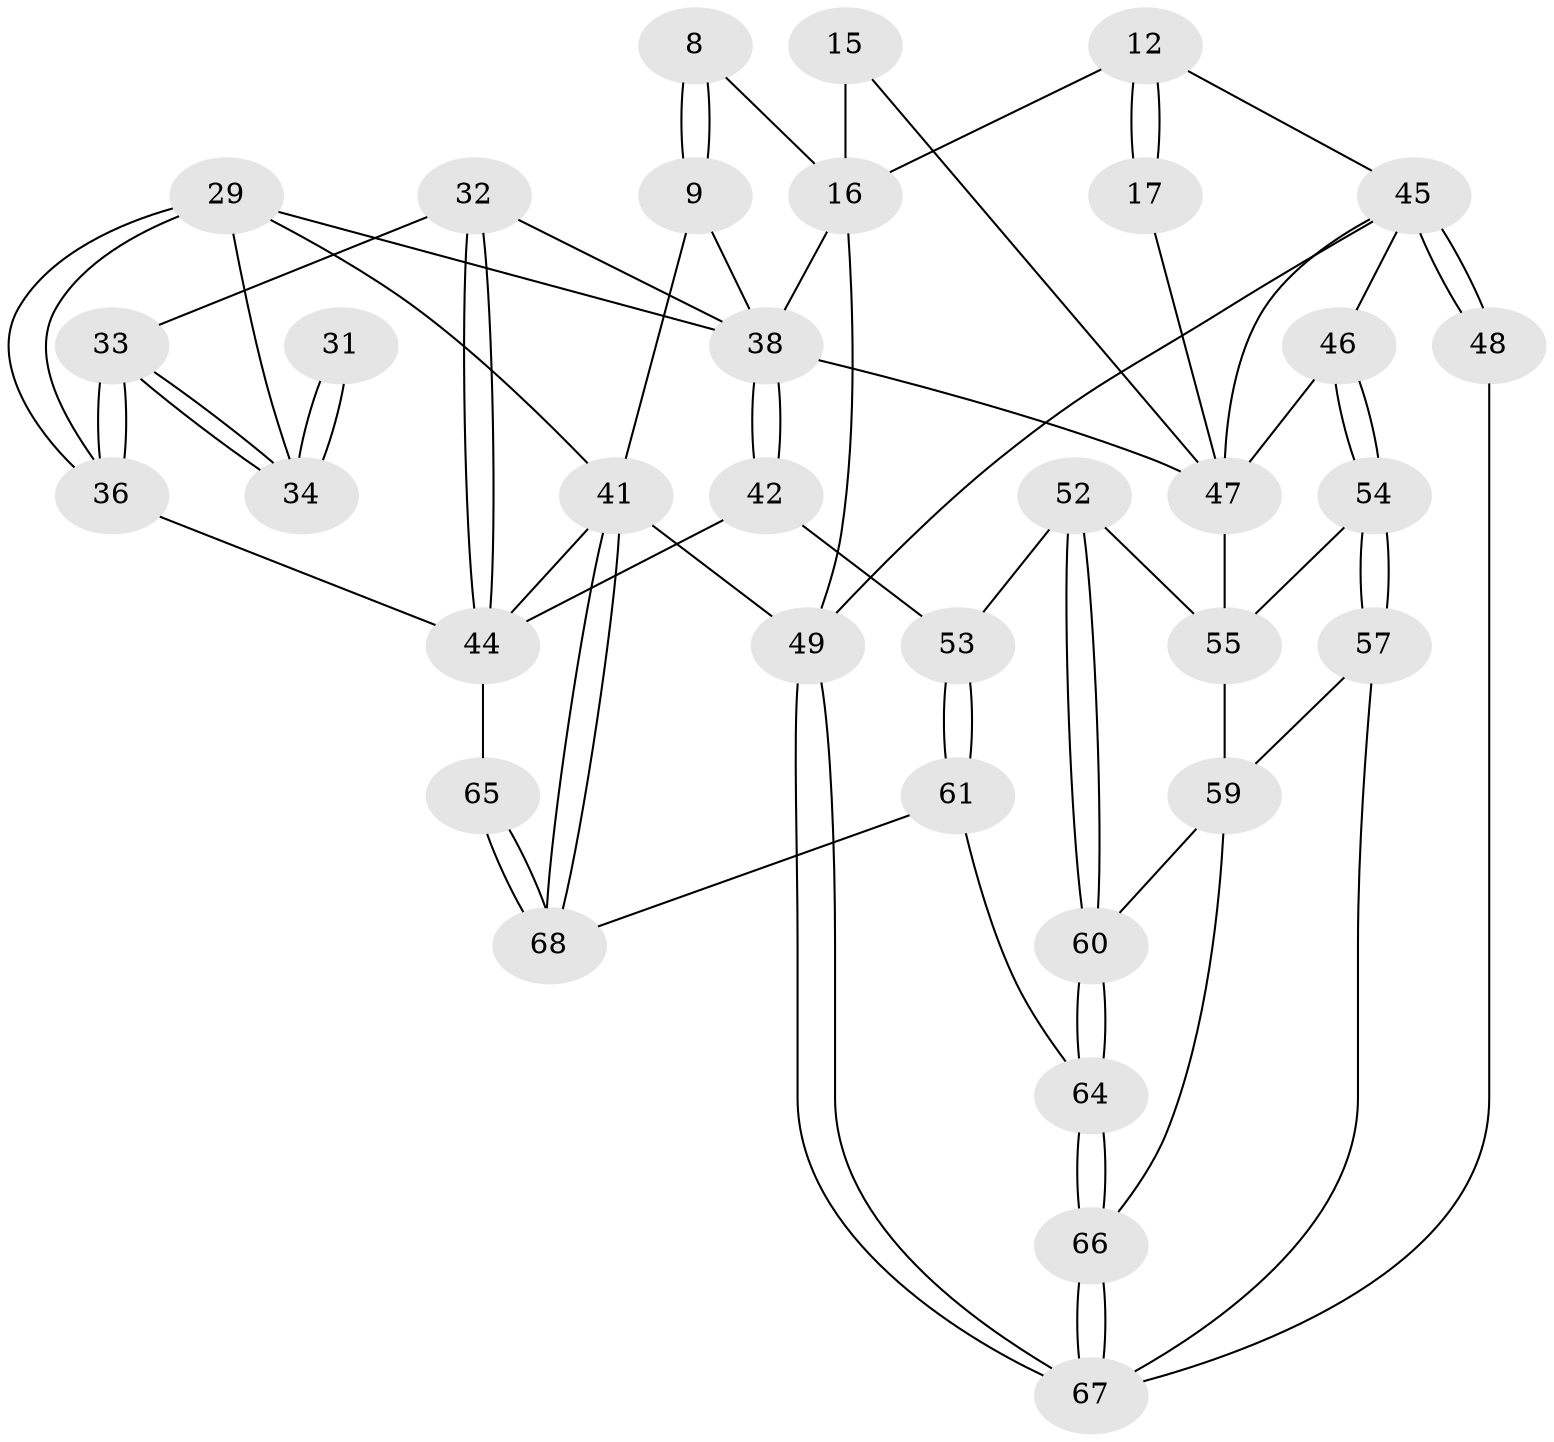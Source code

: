 // original degree distribution, {3: 0.04411764705882353, 6: 0.25, 5: 0.45588235294117646, 4: 0.25}
// Generated by graph-tools (version 1.1) at 2025/00/03/09/25 05:00:06]
// undirected, 34 vertices, 76 edges
graph export_dot {
graph [start="1"]
  node [color=gray90,style=filled];
  8 [pos="+0.4513503342264816+0.08375578960024278"];
  9 [pos="+0.3340608005653948+0.17597538940252191",super="+4+5"];
  12 [pos="+0.8115163001332394+0.1188939095488068",super="+11"];
  15 [pos="+0.6141512066074685+0.16793747154096114"];
  16 [pos="+0.5252911125384548+0.11480231932559334",super="+7+10"];
  17 [pos="+0.6838167964472301+0.2287633816016942"];
  29 [pos="+0+0.3077547538256321",super="+28"];
  31 [pos="+0.07111031183937055+0.23539318101271772"];
  32 [pos="+0.1793908386329868+0.39752592068054193"];
  33 [pos="+0.16986949148870664+0.392060085866236"];
  34 [pos="+0.10010700302653656+0.33997363807723796",super="+30"];
  36 [pos="+0+0.32386874710289243"];
  38 [pos="+0.41831501716804587+0.5066130591240319",super="+21+27"];
  41 [pos="+0+1",super="+3"];
  42 [pos="+0.32610887430859226+0.6910973796454606"];
  44 [pos="+0.07262783363440697+0.637050858397263",super="+40+43"];
  45 [pos="+0.7887943866132798+0.453892516295213",super="+25+24"];
  46 [pos="+0.723800367771588+0.6031935113861633"];
  47 [pos="+0.5863180597832105+0.5699652261691207",super="+37+26"];
  48 [pos="+1+0.5685609889269893",super="+35"];
  49 [pos="+1+1",super="+2"];
  52 [pos="+0.514337994834154+0.751112711270338"];
  53 [pos="+0.32775898670850895+0.6922090340979105"];
  54 [pos="+0.7550763271144759+0.7108434863195261"];
  55 [pos="+0.7223910933947286+0.7177583175264483",super="+51"];
  57 [pos="+0.8351364082913135+0.7615825249843681"];
  59 [pos="+0.6496893063824677+0.8304684992667687",super="+58"];
  60 [pos="+0.5237651418543203+0.7866758160477373"];
  61 [pos="+0.43157403147206386+1"];
  64 [pos="+0.5406493702206145+1"];
  65 [pos="+0.0330291849604182+0.8928320030013962",super="+63"];
  66 [pos="+0.5767749811188193+1"];
  67 [pos="+0.6999978646004974+1",super="+56+50"];
  68 [pos="+0.30108338174051025+1",super="+62"];
  8 -- 9 [weight=2];
  8 -- 9;
  8 -- 16;
  9 -- 41;
  9 -- 38;
  12 -- 17 [weight=2];
  12 -- 17;
  12 -- 16;
  12 -- 45;
  15 -- 16 [weight=2];
  15 -- 47;
  16 -- 49;
  16 -- 38;
  17 -- 47;
  29 -- 36;
  29 -- 36;
  29 -- 34;
  29 -- 41;
  29 -- 38;
  31 -- 34 [weight=2];
  31 -- 34;
  32 -- 33;
  32 -- 44;
  32 -- 44;
  32 -- 38;
  33 -- 34;
  33 -- 34;
  33 -- 36;
  33 -- 36;
  36 -- 44;
  38 -- 42;
  38 -- 42;
  38 -- 47 [weight=2];
  41 -- 68;
  41 -- 68;
  41 -- 49 [weight=2];
  41 -- 44;
  42 -- 53;
  42 -- 44;
  44 -- 65 [weight=2];
  45 -- 46;
  45 -- 48 [weight=3];
  45 -- 48;
  45 -- 47;
  45 -- 49;
  46 -- 47;
  46 -- 54;
  46 -- 54;
  47 -- 55;
  48 -- 67;
  49 -- 67 [weight=2];
  49 -- 67;
  52 -- 53;
  52 -- 60;
  52 -- 60;
  52 -- 55;
  53 -- 61;
  53 -- 61;
  54 -- 55;
  54 -- 57;
  54 -- 57;
  55 -- 59;
  57 -- 67;
  57 -- 59;
  59 -- 60;
  59 -- 66;
  60 -- 64;
  60 -- 64;
  61 -- 64;
  61 -- 68;
  64 -- 66;
  64 -- 66;
  65 -- 68 [weight=2];
  65 -- 68;
  66 -- 67;
  66 -- 67;
}
